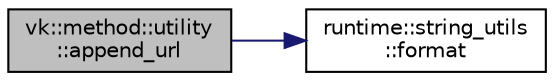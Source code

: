 digraph "vk::method::utility::append_url"
{
 // LATEX_PDF_SIZE
  edge [fontname="Helvetica",fontsize="10",labelfontname="Helvetica",labelfontsize="10"];
  node [fontname="Helvetica",fontsize="10",shape=record];
  rankdir="LR";
  Node1 [label="vk::method::utility\l::append_url",height=0.2,width=0.4,color="black", fillcolor="grey75", style="filled", fontcolor="black",tooltip=" "];
  Node1 -> Node2 [color="midnightblue",fontsize="10",style="solid",fontname="Helvetica"];
  Node2 [label="runtime::string_utils\l::format",height=0.2,width=0.4,color="black", fillcolor="white", style="filled",URL="$namespaceruntime_1_1string__utils.html#a03fc1b4ead1c0943ca7a5a802e958d4b",tooltip=" "];
}
